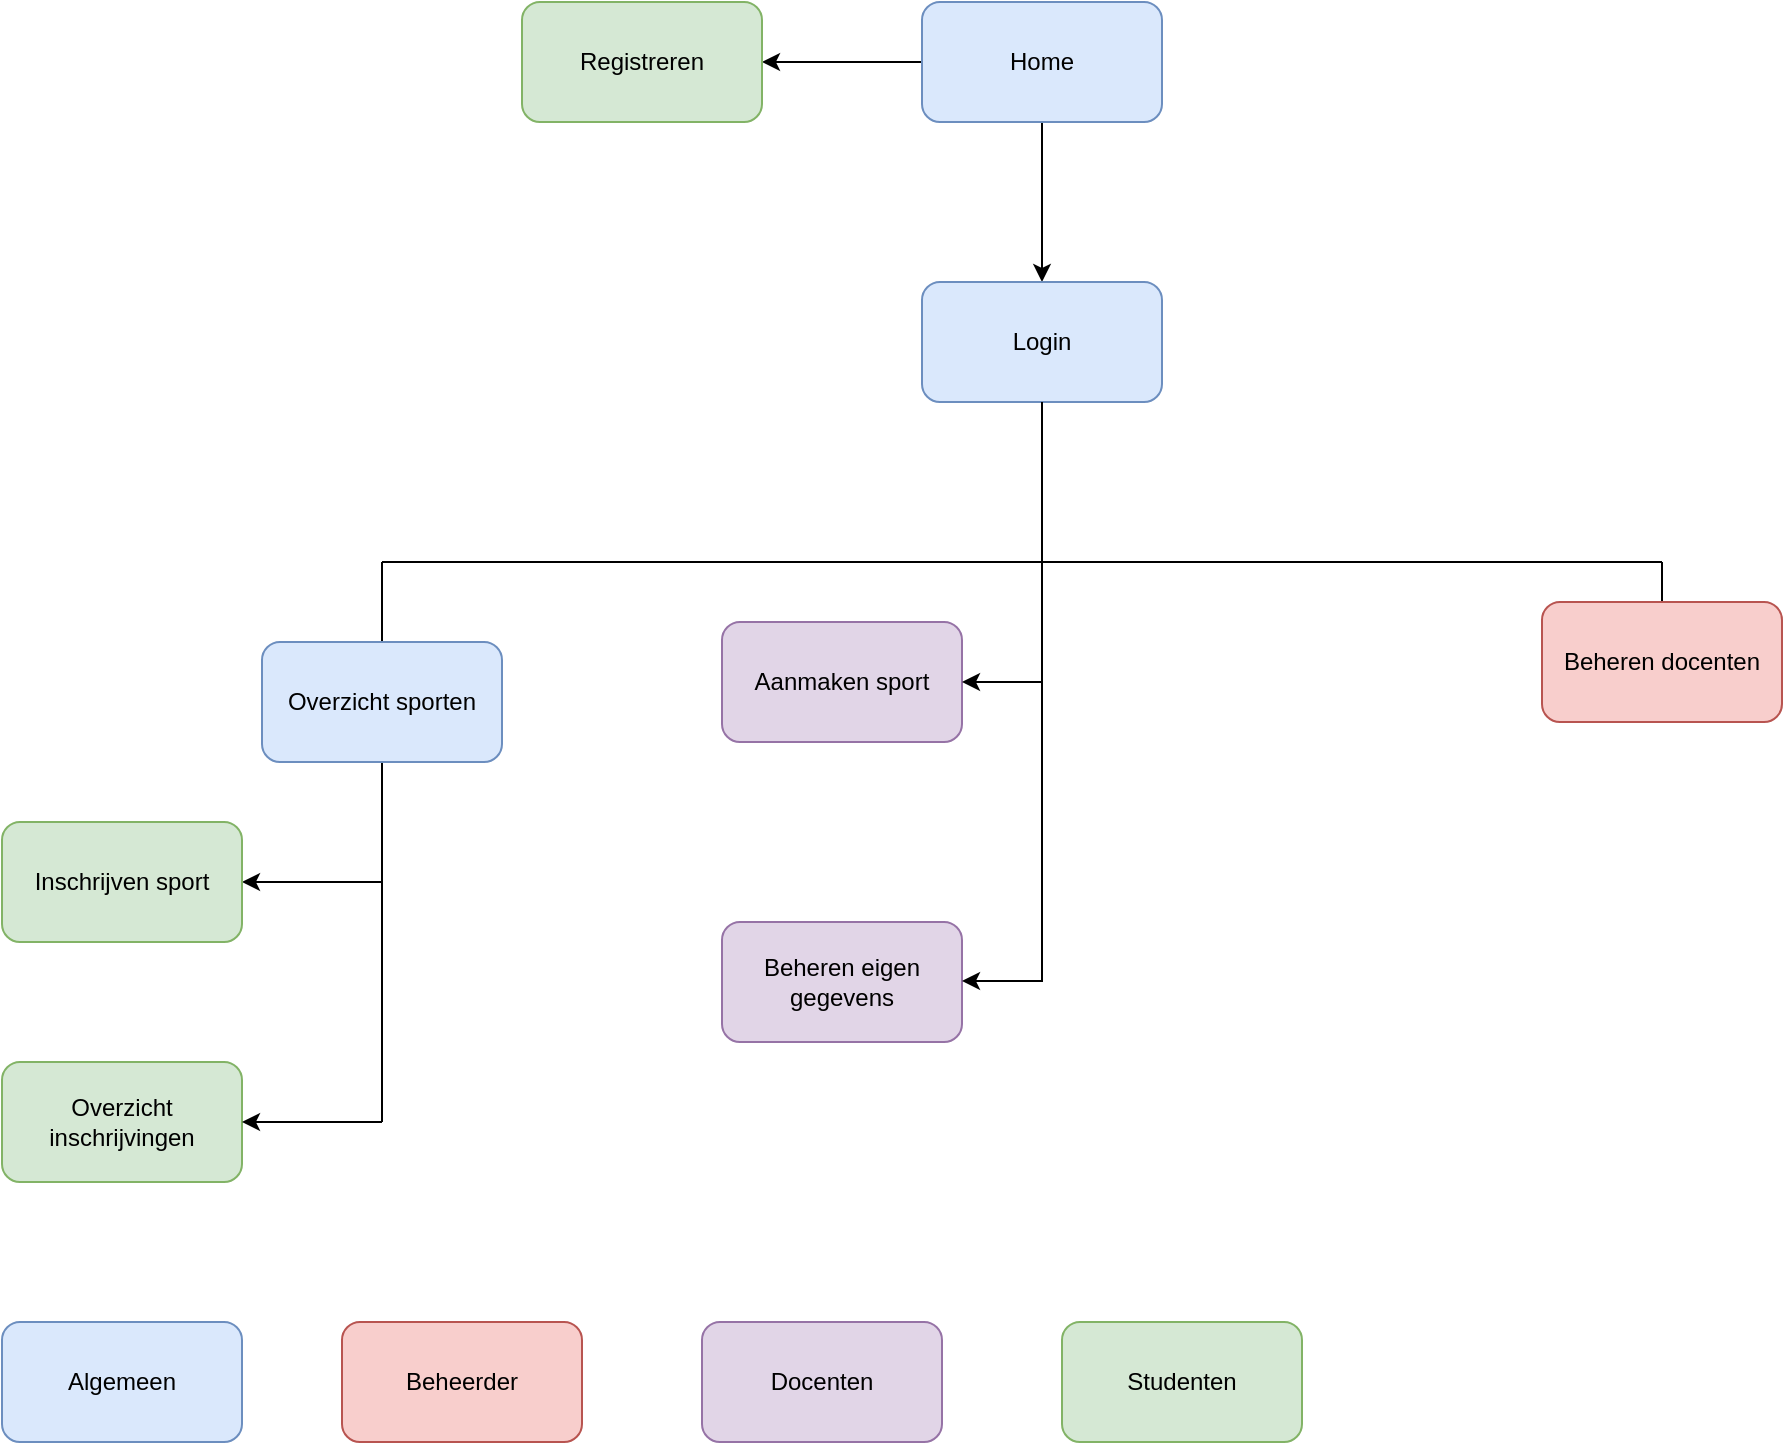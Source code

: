 <mxfile version="16.4.0" type="device"><diagram id="JLCPdtUIexLay8sH3RDQ" name="Page-1"><mxGraphModel dx="2272" dy="857" grid="1" gridSize="10" guides="1" tooltips="1" connect="1" arrows="1" fold="1" page="1" pageScale="1" pageWidth="850" pageHeight="1100" math="0" shadow="0"><root><mxCell id="0"/><mxCell id="1" parent="0"/><mxCell id="FL0OIVfobA2ZlbJhsznJ-3" value="" style="edgeStyle=orthogonalEdgeStyle;rounded=0;orthogonalLoop=1;jettySize=auto;html=1;" edge="1" parent="1" source="FL0OIVfobA2ZlbJhsznJ-1" target="FL0OIVfobA2ZlbJhsznJ-2"><mxGeometry relative="1" as="geometry"/></mxCell><mxCell id="FL0OIVfobA2ZlbJhsznJ-5" value="" style="edgeStyle=orthogonalEdgeStyle;rounded=0;orthogonalLoop=1;jettySize=auto;html=1;" edge="1" parent="1" source="FL0OIVfobA2ZlbJhsznJ-1" target="FL0OIVfobA2ZlbJhsznJ-4"><mxGeometry relative="1" as="geometry"/></mxCell><mxCell id="FL0OIVfobA2ZlbJhsznJ-1" value="Home" style="rounded=1;whiteSpace=wrap;html=1;fillColor=#dae8fc;strokeColor=#6c8ebf;" vertex="1" parent="1"><mxGeometry x="390" y="160" width="120" height="60" as="geometry"/></mxCell><mxCell id="FL0OIVfobA2ZlbJhsznJ-2" value="Registreren" style="whiteSpace=wrap;html=1;fillColor=#d5e8d4;strokeColor=#82b366;rounded=1;" vertex="1" parent="1"><mxGeometry x="190" y="160" width="120" height="60" as="geometry"/></mxCell><mxCell id="FL0OIVfobA2ZlbJhsznJ-4" value="Login" style="whiteSpace=wrap;html=1;fillColor=#dae8fc;strokeColor=#6c8ebf;rounded=1;" vertex="1" parent="1"><mxGeometry x="390" y="300" width="120" height="60" as="geometry"/></mxCell><mxCell id="FL0OIVfobA2ZlbJhsznJ-6" value="" style="endArrow=none;html=1;rounded=0;" edge="1" parent="1"><mxGeometry width="50" height="50" relative="1" as="geometry"><mxPoint x="450" y="440" as="sourcePoint"/><mxPoint x="450" y="360" as="targetPoint"/></mxGeometry></mxCell><mxCell id="FL0OIVfobA2ZlbJhsznJ-7" value="" style="endArrow=none;html=1;rounded=0;" edge="1" parent="1"><mxGeometry width="50" height="50" relative="1" as="geometry"><mxPoint x="120" y="440" as="sourcePoint"/><mxPoint x="760" y="440" as="targetPoint"/></mxGeometry></mxCell><mxCell id="FL0OIVfobA2ZlbJhsznJ-8" value="" style="endArrow=none;html=1;rounded=0;" edge="1" parent="1"><mxGeometry width="50" height="50" relative="1" as="geometry"><mxPoint x="120" y="720" as="sourcePoint"/><mxPoint x="120" y="440" as="targetPoint"/></mxGeometry></mxCell><mxCell id="FL0OIVfobA2ZlbJhsznJ-9" value="" style="endArrow=none;html=1;rounded=0;" edge="1" parent="1"><mxGeometry width="50" height="50" relative="1" as="geometry"><mxPoint x="760" y="520" as="sourcePoint"/><mxPoint x="760" y="440" as="targetPoint"/></mxGeometry></mxCell><mxCell id="FL0OIVfobA2ZlbJhsznJ-10" value="" style="endArrow=none;html=1;rounded=0;" edge="1" parent="1"><mxGeometry width="50" height="50" relative="1" as="geometry"><mxPoint x="450" y="650" as="sourcePoint"/><mxPoint x="450" y="440" as="targetPoint"/></mxGeometry></mxCell><mxCell id="FL0OIVfobA2ZlbJhsznJ-11" value="Beheren docenten" style="rounded=1;whiteSpace=wrap;html=1;fillColor=#f8cecc;strokeColor=#b85450;" vertex="1" parent="1"><mxGeometry x="700" y="460" width="120" height="60" as="geometry"/></mxCell><mxCell id="FL0OIVfobA2ZlbJhsznJ-12" value="Aanmaken sport" style="rounded=1;whiteSpace=wrap;html=1;fillColor=#e1d5e7;strokeColor=#9673a6;" vertex="1" parent="1"><mxGeometry x="290" y="470" width="120" height="60" as="geometry"/></mxCell><mxCell id="FL0OIVfobA2ZlbJhsznJ-14" value="" style="endArrow=classic;html=1;rounded=0;entryX=1;entryY=0.5;entryDx=0;entryDy=0;" edge="1" parent="1" target="FL0OIVfobA2ZlbJhsznJ-12"><mxGeometry width="50" height="50" relative="1" as="geometry"><mxPoint x="450" y="500" as="sourcePoint"/><mxPoint x="500" y="460" as="targetPoint"/></mxGeometry></mxCell><mxCell id="FL0OIVfobA2ZlbJhsznJ-15" value="Beheren eigen gegevens" style="rounded=1;whiteSpace=wrap;html=1;fillColor=#e1d5e7;strokeColor=#9673a6;" vertex="1" parent="1"><mxGeometry x="290" y="620" width="120" height="60" as="geometry"/></mxCell><mxCell id="FL0OIVfobA2ZlbJhsznJ-16" value="" style="endArrow=classic;html=1;rounded=0;entryX=1;entryY=0.5;entryDx=0;entryDy=0;" edge="1" parent="1"><mxGeometry width="50" height="50" relative="1" as="geometry"><mxPoint x="450" y="649.5" as="sourcePoint"/><mxPoint x="410" y="649.5" as="targetPoint"/></mxGeometry></mxCell><mxCell id="FL0OIVfobA2ZlbJhsznJ-17" value="Overzicht sporten" style="rounded=1;whiteSpace=wrap;html=1;fillColor=#dae8fc;strokeColor=#6c8ebf;" vertex="1" parent="1"><mxGeometry x="60" y="480" width="120" height="60" as="geometry"/></mxCell><mxCell id="FL0OIVfobA2ZlbJhsznJ-18" value="" style="endArrow=classic;html=1;rounded=0;" edge="1" parent="1" target="FL0OIVfobA2ZlbJhsznJ-19"><mxGeometry width="50" height="50" relative="1" as="geometry"><mxPoint x="120" y="600" as="sourcePoint"/><mxPoint x="70" y="600" as="targetPoint"/></mxGeometry></mxCell><mxCell id="FL0OIVfobA2ZlbJhsznJ-19" value="Inschrijven sport" style="rounded=1;whiteSpace=wrap;html=1;fillColor=#d5e8d4;strokeColor=#82b366;" vertex="1" parent="1"><mxGeometry x="-70" y="570" width="120" height="60" as="geometry"/></mxCell><mxCell id="FL0OIVfobA2ZlbJhsznJ-20" value="Overzicht inschrijvingen" style="rounded=1;whiteSpace=wrap;html=1;fillColor=#d5e8d4;strokeColor=#82b366;" vertex="1" parent="1"><mxGeometry x="-70" y="690" width="120" height="60" as="geometry"/></mxCell><mxCell id="FL0OIVfobA2ZlbJhsznJ-21" value="" style="endArrow=classic;html=1;rounded=0;entryX=1;entryY=0.5;entryDx=0;entryDy=0;" edge="1" parent="1" target="FL0OIVfobA2ZlbJhsznJ-20"><mxGeometry width="50" height="50" relative="1" as="geometry"><mxPoint x="120" y="720" as="sourcePoint"/><mxPoint x="170" y="670" as="targetPoint"/></mxGeometry></mxCell><mxCell id="FL0OIVfobA2ZlbJhsznJ-22" value="Algemeen" style="rounded=1;whiteSpace=wrap;html=1;fillColor=#dae8fc;strokeColor=#6c8ebf;" vertex="1" parent="1"><mxGeometry x="-70" y="820" width="120" height="60" as="geometry"/></mxCell><mxCell id="FL0OIVfobA2ZlbJhsznJ-23" value="Beheerder" style="rounded=1;whiteSpace=wrap;html=1;fillColor=#f8cecc;strokeColor=#b85450;" vertex="1" parent="1"><mxGeometry x="100" y="820" width="120" height="60" as="geometry"/></mxCell><mxCell id="FL0OIVfobA2ZlbJhsznJ-24" value="Studenten" style="rounded=1;whiteSpace=wrap;html=1;fillColor=#d5e8d4;strokeColor=#82b366;" vertex="1" parent="1"><mxGeometry x="460" y="820" width="120" height="60" as="geometry"/></mxCell><mxCell id="FL0OIVfobA2ZlbJhsznJ-25" value="Docenten" style="rounded=1;whiteSpace=wrap;html=1;fillColor=#e1d5e7;strokeColor=#9673a6;" vertex="1" parent="1"><mxGeometry x="280" y="820" width="120" height="60" as="geometry"/></mxCell></root></mxGraphModel></diagram></mxfile>